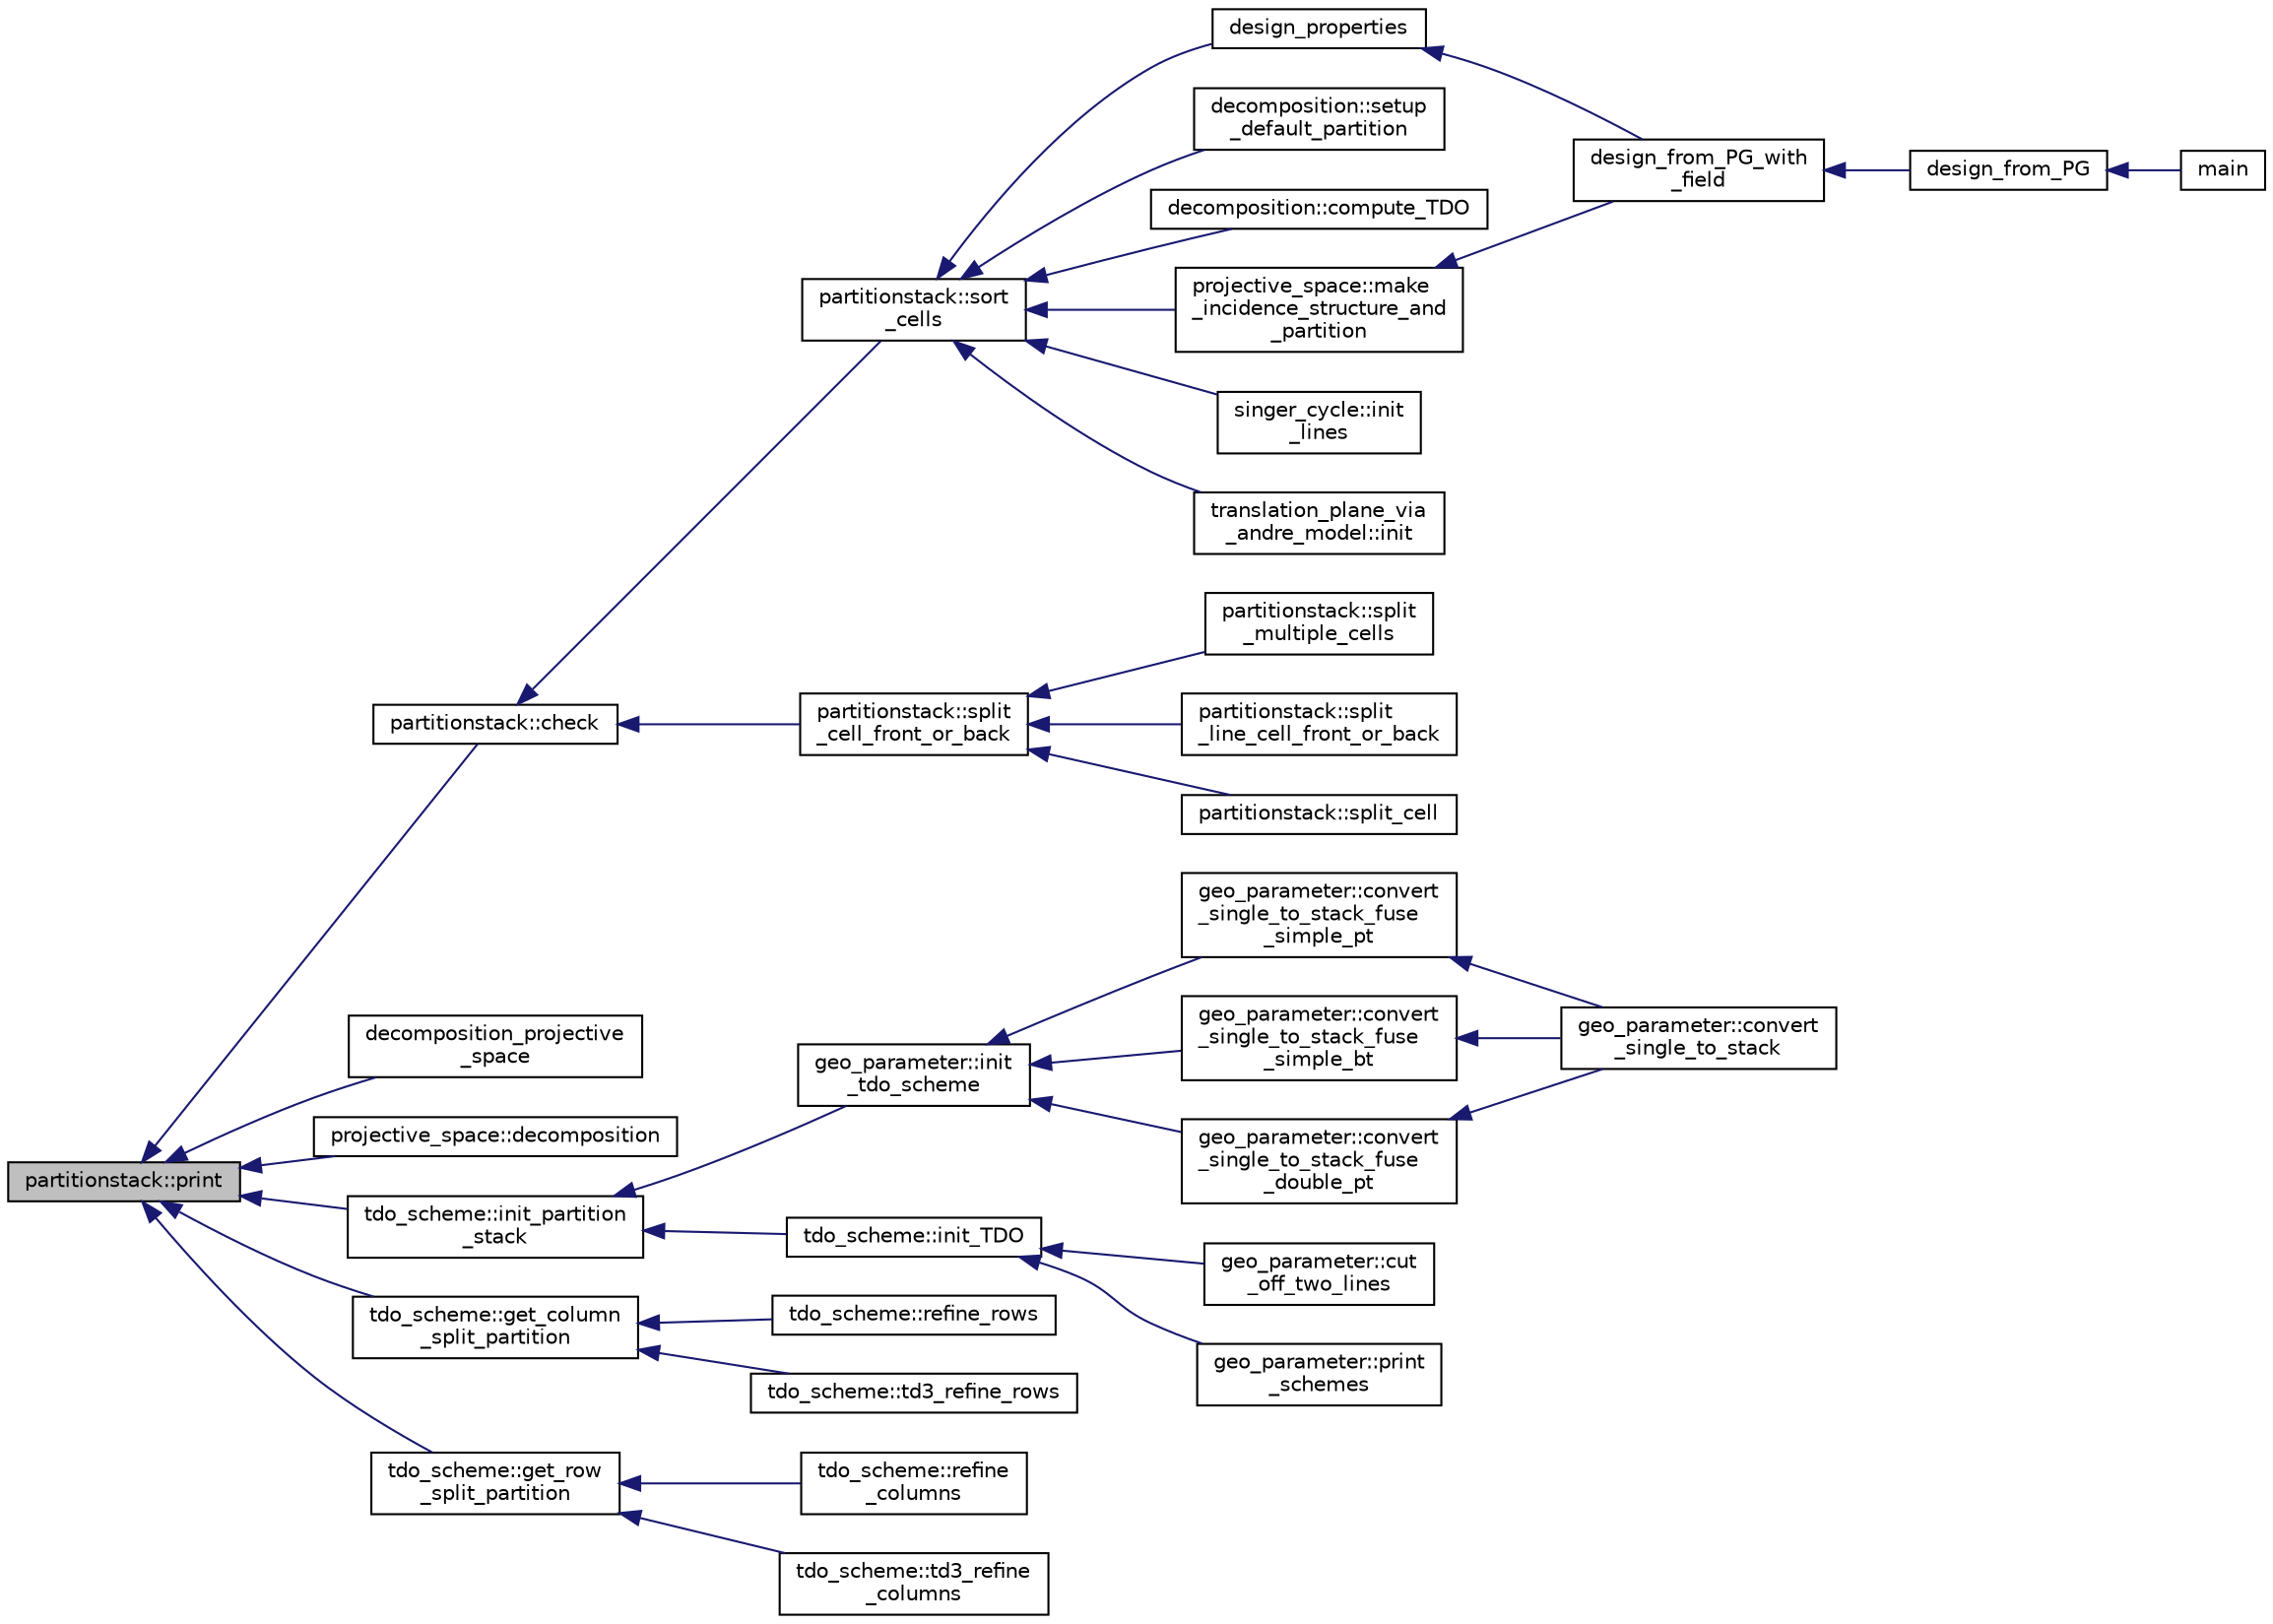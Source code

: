 digraph "partitionstack::print"
{
  edge [fontname="Helvetica",fontsize="10",labelfontname="Helvetica",labelfontsize="10"];
  node [fontname="Helvetica",fontsize="10",shape=record];
  rankdir="LR";
  Node528 [label="partitionstack::print",height=0.2,width=0.4,color="black", fillcolor="grey75", style="filled", fontcolor="black"];
  Node528 -> Node529 [dir="back",color="midnightblue",fontsize="10",style="solid",fontname="Helvetica"];
  Node529 [label="partitionstack::check",height=0.2,width=0.4,color="black", fillcolor="white", style="filled",URL="$d3/d87/classpartitionstack.html#a30ab45463af6dbfc8e46314ff03624ae"];
  Node529 -> Node530 [dir="back",color="midnightblue",fontsize="10",style="solid",fontname="Helvetica"];
  Node530 [label="partitionstack::sort\l_cells",height=0.2,width=0.4,color="black", fillcolor="white", style="filled",URL="$d3/d87/classpartitionstack.html#a6e2783ab6d6b06f37ac21ce529e219b6"];
  Node530 -> Node531 [dir="back",color="midnightblue",fontsize="10",style="solid",fontname="Helvetica"];
  Node531 [label="design_properties",height=0.2,width=0.4,color="black", fillcolor="white", style="filled",URL="$d9/dc2/apps_2combinatorics_2design_8_c.html#a7d7aac893d68b4a25d1ab91b57ae2af1"];
  Node531 -> Node532 [dir="back",color="midnightblue",fontsize="10",style="solid",fontname="Helvetica"];
  Node532 [label="design_from_PG_with\l_field",height=0.2,width=0.4,color="black", fillcolor="white", style="filled",URL="$d9/dc2/apps_2combinatorics_2design_8_c.html#a5d0ddbe05228e631bc5fc469bc9ba6dd"];
  Node532 -> Node533 [dir="back",color="midnightblue",fontsize="10",style="solid",fontname="Helvetica"];
  Node533 [label="design_from_PG",height=0.2,width=0.4,color="black", fillcolor="white", style="filled",URL="$d9/dc2/apps_2combinatorics_2design_8_c.html#aaac4564bcb168115351dacf8aefd1001"];
  Node533 -> Node534 [dir="back",color="midnightblue",fontsize="10",style="solid",fontname="Helvetica"];
  Node534 [label="main",height=0.2,width=0.4,color="black", fillcolor="white", style="filled",URL="$d9/dc2/apps_2combinatorics_2design_8_c.html#a217dbf8b442f20279ea00b898af96f52"];
  Node530 -> Node535 [dir="back",color="midnightblue",fontsize="10",style="solid",fontname="Helvetica"];
  Node535 [label="decomposition::setup\l_default_partition",height=0.2,width=0.4,color="black", fillcolor="white", style="filled",URL="$d3/d2b/classdecomposition.html#a8589476ff85bb44acc19de00ffdf1b7f"];
  Node530 -> Node536 [dir="back",color="midnightblue",fontsize="10",style="solid",fontname="Helvetica"];
  Node536 [label="decomposition::compute_TDO",height=0.2,width=0.4,color="black", fillcolor="white", style="filled",URL="$d3/d2b/classdecomposition.html#acde2ae0342c89d2ba817ecdc98813cbe"];
  Node530 -> Node537 [dir="back",color="midnightblue",fontsize="10",style="solid",fontname="Helvetica"];
  Node537 [label="projective_space::make\l_incidence_structure_and\l_partition",height=0.2,width=0.4,color="black", fillcolor="white", style="filled",URL="$d2/d17/classprojective__space.html#a40b8d8590d6612a33a930e9c75b45774"];
  Node537 -> Node532 [dir="back",color="midnightblue",fontsize="10",style="solid",fontname="Helvetica"];
  Node530 -> Node538 [dir="back",color="midnightblue",fontsize="10",style="solid",fontname="Helvetica"];
  Node538 [label="singer_cycle::init\l_lines",height=0.2,width=0.4,color="black", fillcolor="white", style="filled",URL="$d8/d13/classsinger__cycle.html#a817cbf613596d5db2cf5e926db8fa328"];
  Node530 -> Node539 [dir="back",color="midnightblue",fontsize="10",style="solid",fontname="Helvetica"];
  Node539 [label="translation_plane_via\l_andre_model::init",height=0.2,width=0.4,color="black", fillcolor="white", style="filled",URL="$d1/dcc/classtranslation__plane__via__andre__model.html#adb424599de168ade331979a9218ee07b"];
  Node529 -> Node540 [dir="back",color="midnightblue",fontsize="10",style="solid",fontname="Helvetica"];
  Node540 [label="partitionstack::split\l_cell_front_or_back",height=0.2,width=0.4,color="black", fillcolor="white", style="filled",URL="$d3/d87/classpartitionstack.html#a7f8fd8ee23538d664e0ce22b10b41d33"];
  Node540 -> Node541 [dir="back",color="midnightblue",fontsize="10",style="solid",fontname="Helvetica"];
  Node541 [label="partitionstack::split\l_multiple_cells",height=0.2,width=0.4,color="black", fillcolor="white", style="filled",URL="$d3/d87/classpartitionstack.html#a7d0e8c56b61126fcd12e936d9e6e575e"];
  Node540 -> Node542 [dir="back",color="midnightblue",fontsize="10",style="solid",fontname="Helvetica"];
  Node542 [label="partitionstack::split\l_line_cell_front_or_back",height=0.2,width=0.4,color="black", fillcolor="white", style="filled",URL="$d3/d87/classpartitionstack.html#a64a83c8573dc01d3593ab3f0e21c4255"];
  Node540 -> Node543 [dir="back",color="midnightblue",fontsize="10",style="solid",fontname="Helvetica"];
  Node543 [label="partitionstack::split_cell",height=0.2,width=0.4,color="black", fillcolor="white", style="filled",URL="$d3/d87/classpartitionstack.html#a1b761500b635cd05ca1c02666e288315"];
  Node528 -> Node544 [dir="back",color="midnightblue",fontsize="10",style="solid",fontname="Helvetica"];
  Node544 [label="decomposition_projective\l_space",height=0.2,width=0.4,color="black", fillcolor="white", style="filled",URL="$df/d74/tl__geometry_8h.html#a82c6b40b3138e3e5bae2299d49680ac1"];
  Node528 -> Node545 [dir="back",color="midnightblue",fontsize="10",style="solid",fontname="Helvetica"];
  Node545 [label="projective_space::decomposition",height=0.2,width=0.4,color="black", fillcolor="white", style="filled",URL="$d2/d17/classprojective__space.html#ae060ee525e7a974bce04d78be7f6dd51"];
  Node528 -> Node546 [dir="back",color="midnightblue",fontsize="10",style="solid",fontname="Helvetica"];
  Node546 [label="tdo_scheme::init_partition\l_stack",height=0.2,width=0.4,color="black", fillcolor="white", style="filled",URL="$d7/dbc/classtdo__scheme.html#a88ee0be1cbf7309f0c5cfe96216c4b56"];
  Node546 -> Node547 [dir="back",color="midnightblue",fontsize="10",style="solid",fontname="Helvetica"];
  Node547 [label="geo_parameter::init\l_tdo_scheme",height=0.2,width=0.4,color="black", fillcolor="white", style="filled",URL="$d9/d51/classgeo__parameter.html#a054027061960485ce489da47ad285841"];
  Node547 -> Node548 [dir="back",color="midnightblue",fontsize="10",style="solid",fontname="Helvetica"];
  Node548 [label="geo_parameter::convert\l_single_to_stack_fuse\l_simple_pt",height=0.2,width=0.4,color="black", fillcolor="white", style="filled",URL="$d9/d51/classgeo__parameter.html#a55bfef2de6f778f98dc6556db7ca09f0"];
  Node548 -> Node549 [dir="back",color="midnightblue",fontsize="10",style="solid",fontname="Helvetica"];
  Node549 [label="geo_parameter::convert\l_single_to_stack",height=0.2,width=0.4,color="black", fillcolor="white", style="filled",URL="$d9/d51/classgeo__parameter.html#a38a7db47929dd2be6c51bf84ce6910d1"];
  Node547 -> Node550 [dir="back",color="midnightblue",fontsize="10",style="solid",fontname="Helvetica"];
  Node550 [label="geo_parameter::convert\l_single_to_stack_fuse\l_simple_bt",height=0.2,width=0.4,color="black", fillcolor="white", style="filled",URL="$d9/d51/classgeo__parameter.html#a0cf3cd58d64429f34e0d332873df8ce0"];
  Node550 -> Node549 [dir="back",color="midnightblue",fontsize="10",style="solid",fontname="Helvetica"];
  Node547 -> Node551 [dir="back",color="midnightblue",fontsize="10",style="solid",fontname="Helvetica"];
  Node551 [label="geo_parameter::convert\l_single_to_stack_fuse\l_double_pt",height=0.2,width=0.4,color="black", fillcolor="white", style="filled",URL="$d9/d51/classgeo__parameter.html#a5932c348cab6747ce94d2eeb7a1c40b0"];
  Node551 -> Node549 [dir="back",color="midnightblue",fontsize="10",style="solid",fontname="Helvetica"];
  Node546 -> Node552 [dir="back",color="midnightblue",fontsize="10",style="solid",fontname="Helvetica"];
  Node552 [label="tdo_scheme::init_TDO",height=0.2,width=0.4,color="black", fillcolor="white", style="filled",URL="$d7/dbc/classtdo__scheme.html#a6e96a46806b69b0dce089b38da19ddc8"];
  Node552 -> Node553 [dir="back",color="midnightblue",fontsize="10",style="solid",fontname="Helvetica"];
  Node553 [label="geo_parameter::cut\l_off_two_lines",height=0.2,width=0.4,color="black", fillcolor="white", style="filled",URL="$d9/d51/classgeo__parameter.html#a4a8521129ea64b169d26abf5ff0ce0d9"];
  Node552 -> Node554 [dir="back",color="midnightblue",fontsize="10",style="solid",fontname="Helvetica"];
  Node554 [label="geo_parameter::print\l_schemes",height=0.2,width=0.4,color="black", fillcolor="white", style="filled",URL="$d9/d51/classgeo__parameter.html#a40ece8eb12f3eeff37e420100551fc80"];
  Node528 -> Node555 [dir="back",color="midnightblue",fontsize="10",style="solid",fontname="Helvetica"];
  Node555 [label="tdo_scheme::get_column\l_split_partition",height=0.2,width=0.4,color="black", fillcolor="white", style="filled",URL="$d7/dbc/classtdo__scheme.html#a5555b89fcee5e51193ccc8e13ac782a5"];
  Node555 -> Node556 [dir="back",color="midnightblue",fontsize="10",style="solid",fontname="Helvetica"];
  Node556 [label="tdo_scheme::refine_rows",height=0.2,width=0.4,color="black", fillcolor="white", style="filled",URL="$d7/dbc/classtdo__scheme.html#a46e53efbb78910f9f40c6c747ef2e12a"];
  Node555 -> Node557 [dir="back",color="midnightblue",fontsize="10",style="solid",fontname="Helvetica"];
  Node557 [label="tdo_scheme::td3_refine_rows",height=0.2,width=0.4,color="black", fillcolor="white", style="filled",URL="$d7/dbc/classtdo__scheme.html#a408d97466d7eb8ab85a8b4f89d450481"];
  Node528 -> Node558 [dir="back",color="midnightblue",fontsize="10",style="solid",fontname="Helvetica"];
  Node558 [label="tdo_scheme::get_row\l_split_partition",height=0.2,width=0.4,color="black", fillcolor="white", style="filled",URL="$d7/dbc/classtdo__scheme.html#ad12273edf8ebfd4141d2c30c59d4048f"];
  Node558 -> Node559 [dir="back",color="midnightblue",fontsize="10",style="solid",fontname="Helvetica"];
  Node559 [label="tdo_scheme::refine\l_columns",height=0.2,width=0.4,color="black", fillcolor="white", style="filled",URL="$d7/dbc/classtdo__scheme.html#a99db741130b31c6cf2982a460ccb7ccd"];
  Node558 -> Node560 [dir="back",color="midnightblue",fontsize="10",style="solid",fontname="Helvetica"];
  Node560 [label="tdo_scheme::td3_refine\l_columns",height=0.2,width=0.4,color="black", fillcolor="white", style="filled",URL="$d7/dbc/classtdo__scheme.html#a97cc9ab401a79f972dbfb34a4c371d30"];
}
